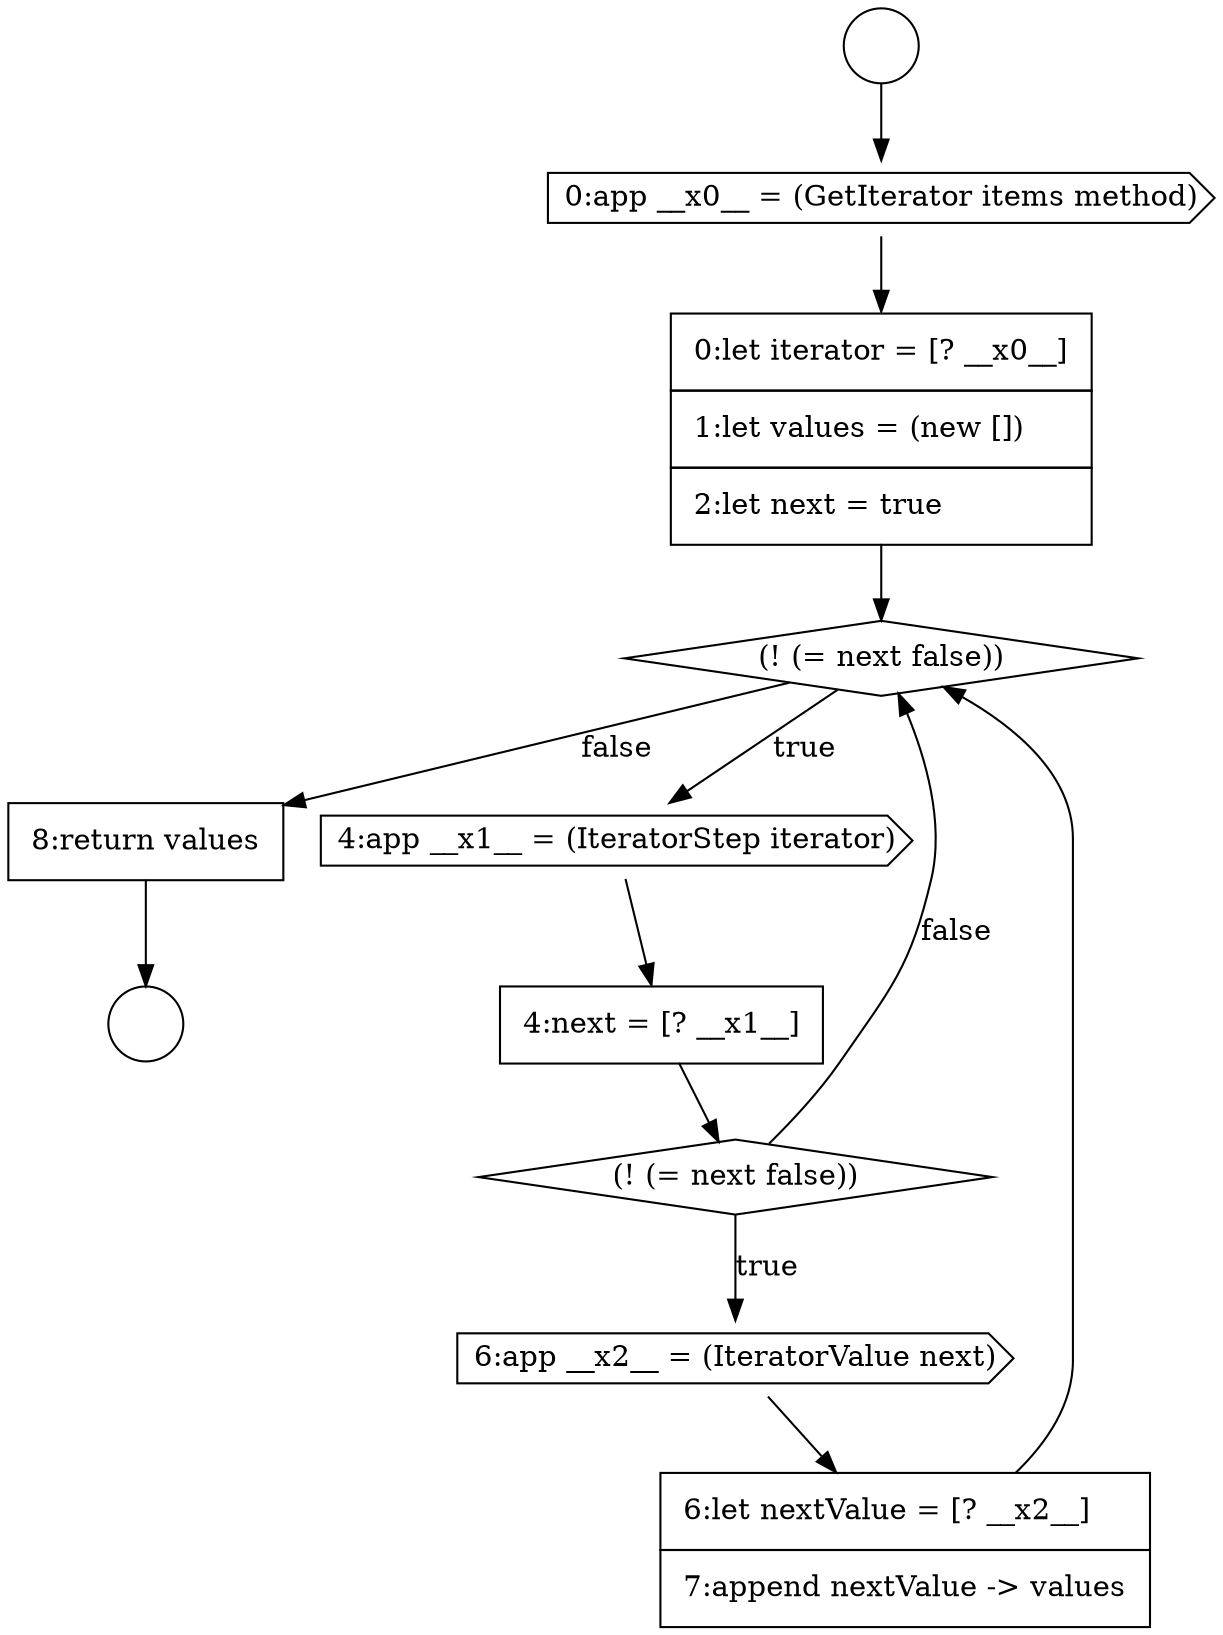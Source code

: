 digraph {
  node14741 [shape=circle label=" " color="black" fillcolor="white" style=filled]
  node14751 [shape=none, margin=0, label=<<font color="black">
    <table border="0" cellborder="1" cellspacing="0" cellpadding="10">
      <tr><td align="left">8:return values</td></tr>
    </table>
  </font>> color="black" fillcolor="white" style=filled]
  node14745 [shape=diamond, label=<<font color="black">(! (= next false))</font>> color="black" fillcolor="white" style=filled]
  node14744 [shape=none, margin=0, label=<<font color="black">
    <table border="0" cellborder="1" cellspacing="0" cellpadding="10">
      <tr><td align="left">0:let iterator = [? __x0__]</td></tr>
      <tr><td align="left">1:let values = (new [])</td></tr>
      <tr><td align="left">2:let next = true</td></tr>
    </table>
  </font>> color="black" fillcolor="white" style=filled]
  node14746 [shape=cds, label=<<font color="black">4:app __x1__ = (IteratorStep iterator)</font>> color="black" fillcolor="white" style=filled]
  node14743 [shape=cds, label=<<font color="black">0:app __x0__ = (GetIterator items method)</font>> color="black" fillcolor="white" style=filled]
  node14742 [shape=circle label=" " color="black" fillcolor="white" style=filled]
  node14748 [shape=diamond, label=<<font color="black">(! (= next false))</font>> color="black" fillcolor="white" style=filled]
  node14750 [shape=none, margin=0, label=<<font color="black">
    <table border="0" cellborder="1" cellspacing="0" cellpadding="10">
      <tr><td align="left">6:let nextValue = [? __x2__]</td></tr>
      <tr><td align="left">7:append nextValue -&gt; values</td></tr>
    </table>
  </font>> color="black" fillcolor="white" style=filled]
  node14747 [shape=none, margin=0, label=<<font color="black">
    <table border="0" cellborder="1" cellspacing="0" cellpadding="10">
      <tr><td align="left">4:next = [? __x1__]</td></tr>
    </table>
  </font>> color="black" fillcolor="white" style=filled]
  node14749 [shape=cds, label=<<font color="black">6:app __x2__ = (IteratorValue next)</font>> color="black" fillcolor="white" style=filled]
  node14750 -> node14745 [ color="black"]
  node14748 -> node14749 [label=<<font color="black">true</font>> color="black"]
  node14748 -> node14745 [label=<<font color="black">false</font>> color="black"]
  node14751 -> node14742 [ color="black"]
  node14743 -> node14744 [ color="black"]
  node14747 -> node14748 [ color="black"]
  node14744 -> node14745 [ color="black"]
  node14745 -> node14746 [label=<<font color="black">true</font>> color="black"]
  node14745 -> node14751 [label=<<font color="black">false</font>> color="black"]
  node14741 -> node14743 [ color="black"]
  node14746 -> node14747 [ color="black"]
  node14749 -> node14750 [ color="black"]
}

